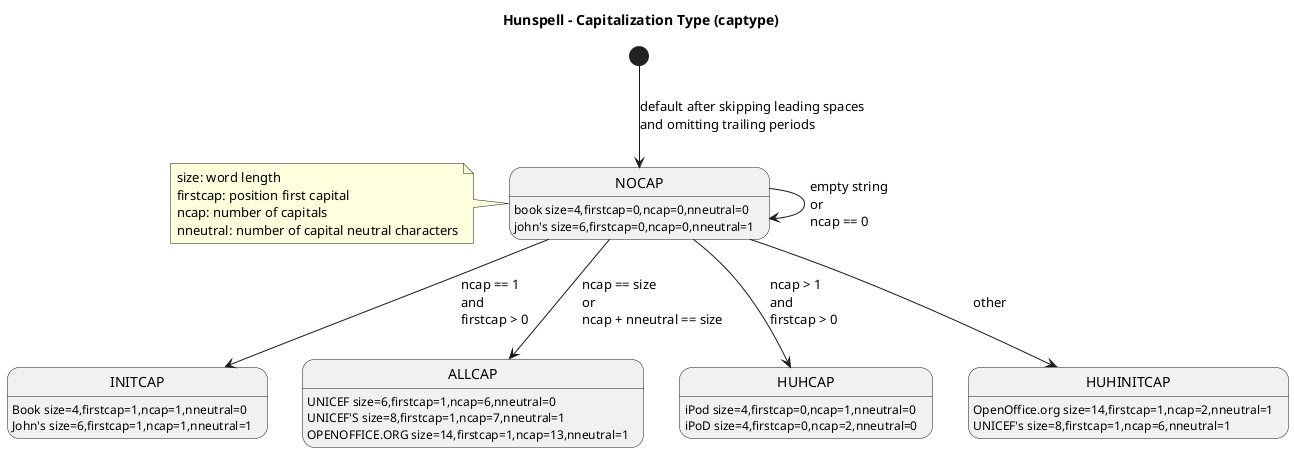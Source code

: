 @startuml

title Hunspell - Capitalization Type (captype)

[*] --> NOCAP : default after skipping leading spaces\land omitting trailing periods

note left : size: word length\nfirstcap: position first capital\nncap: number of capitals\nnneutral: number of capital neutral characters

NOCAP --> NOCAP : empty string\lor\lncap == 0
NOCAP --> INITCAP : ncap == 1\land\lfirstcap > 0
NOCAP --> ALLCAP : ncap == size\lor\lncap + nneutral == size
NOCAP --> HUHCAP : ncap > 1\land\lfirstcap > 0
NOCAP --> HUHINITCAP : other

NOCAP : book size=4,firstcap=0,ncap=0,nneutral=0\njohn's size=6,firstcap=0,ncap=0,nneutral=1

INITCAP : Book size=4,firstcap=1,ncap=1,nneutral=0\nJohn's size=6,firstcap=1,ncap=1,nneutral=1

ALLCAP : UNICEF size=6,firstcap=1,ncap=6,nneutral=0\nUNICEF'S size=8,firstcap=1,ncap=7,nneutral=1\nOPENOFFICE.ORG size=14,firstcap=1,ncap=13,nneutral=1

HUHINITCAP : OpenOffice.org size=14,firstcap=1,ncap=2,nneutral=1\nUNICEF's size=8,firstcap=1,ncap=6,nneutral=1

HUHCAP : iPod size=4,firstcap=0,ncap=1,nneutral=0\niPoD size=4,firstcap=0,ncap=2,nneutral=0

@enduml
